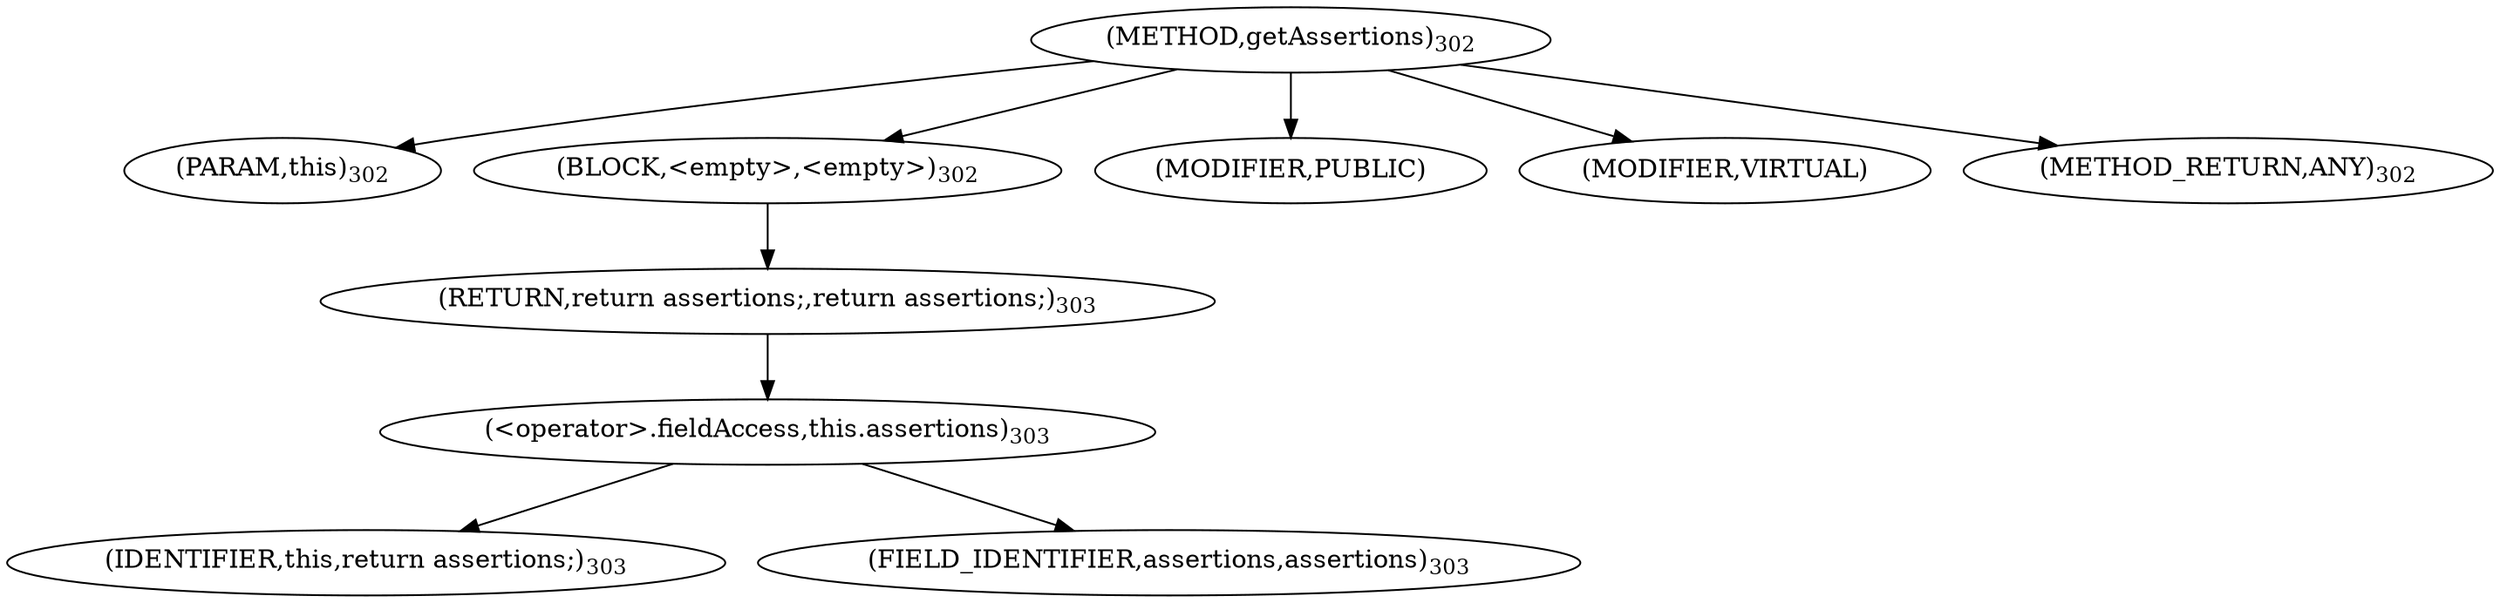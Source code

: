 digraph "getAssertions" {  
"611" [label = <(METHOD,getAssertions)<SUB>302</SUB>> ]
"612" [label = <(PARAM,this)<SUB>302</SUB>> ]
"613" [label = <(BLOCK,&lt;empty&gt;,&lt;empty&gt;)<SUB>302</SUB>> ]
"614" [label = <(RETURN,return assertions;,return assertions;)<SUB>303</SUB>> ]
"615" [label = <(&lt;operator&gt;.fieldAccess,this.assertions)<SUB>303</SUB>> ]
"616" [label = <(IDENTIFIER,this,return assertions;)<SUB>303</SUB>> ]
"617" [label = <(FIELD_IDENTIFIER,assertions,assertions)<SUB>303</SUB>> ]
"618" [label = <(MODIFIER,PUBLIC)> ]
"619" [label = <(MODIFIER,VIRTUAL)> ]
"620" [label = <(METHOD_RETURN,ANY)<SUB>302</SUB>> ]
  "611" -> "612" 
  "611" -> "613" 
  "611" -> "618" 
  "611" -> "619" 
  "611" -> "620" 
  "613" -> "614" 
  "614" -> "615" 
  "615" -> "616" 
  "615" -> "617" 
}
